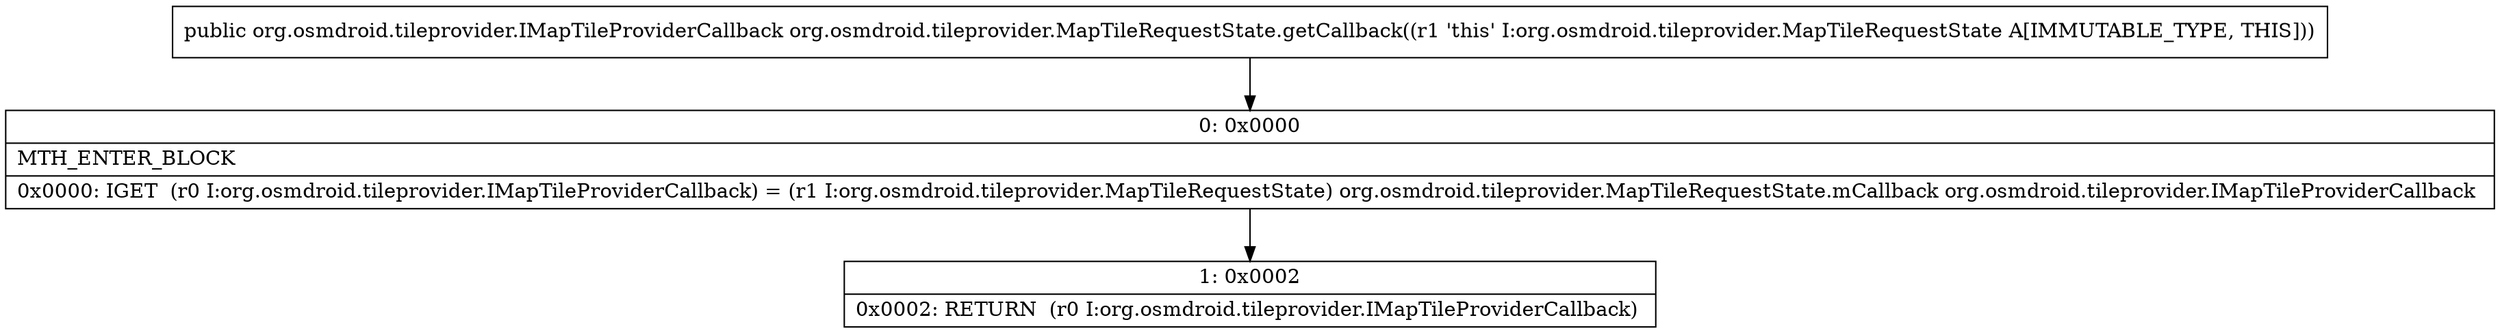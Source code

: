 digraph "CFG fororg.osmdroid.tileprovider.MapTileRequestState.getCallback()Lorg\/osmdroid\/tileprovider\/IMapTileProviderCallback;" {
Node_0 [shape=record,label="{0\:\ 0x0000|MTH_ENTER_BLOCK\l|0x0000: IGET  (r0 I:org.osmdroid.tileprovider.IMapTileProviderCallback) = (r1 I:org.osmdroid.tileprovider.MapTileRequestState) org.osmdroid.tileprovider.MapTileRequestState.mCallback org.osmdroid.tileprovider.IMapTileProviderCallback \l}"];
Node_1 [shape=record,label="{1\:\ 0x0002|0x0002: RETURN  (r0 I:org.osmdroid.tileprovider.IMapTileProviderCallback) \l}"];
MethodNode[shape=record,label="{public org.osmdroid.tileprovider.IMapTileProviderCallback org.osmdroid.tileprovider.MapTileRequestState.getCallback((r1 'this' I:org.osmdroid.tileprovider.MapTileRequestState A[IMMUTABLE_TYPE, THIS])) }"];
MethodNode -> Node_0;
Node_0 -> Node_1;
}

